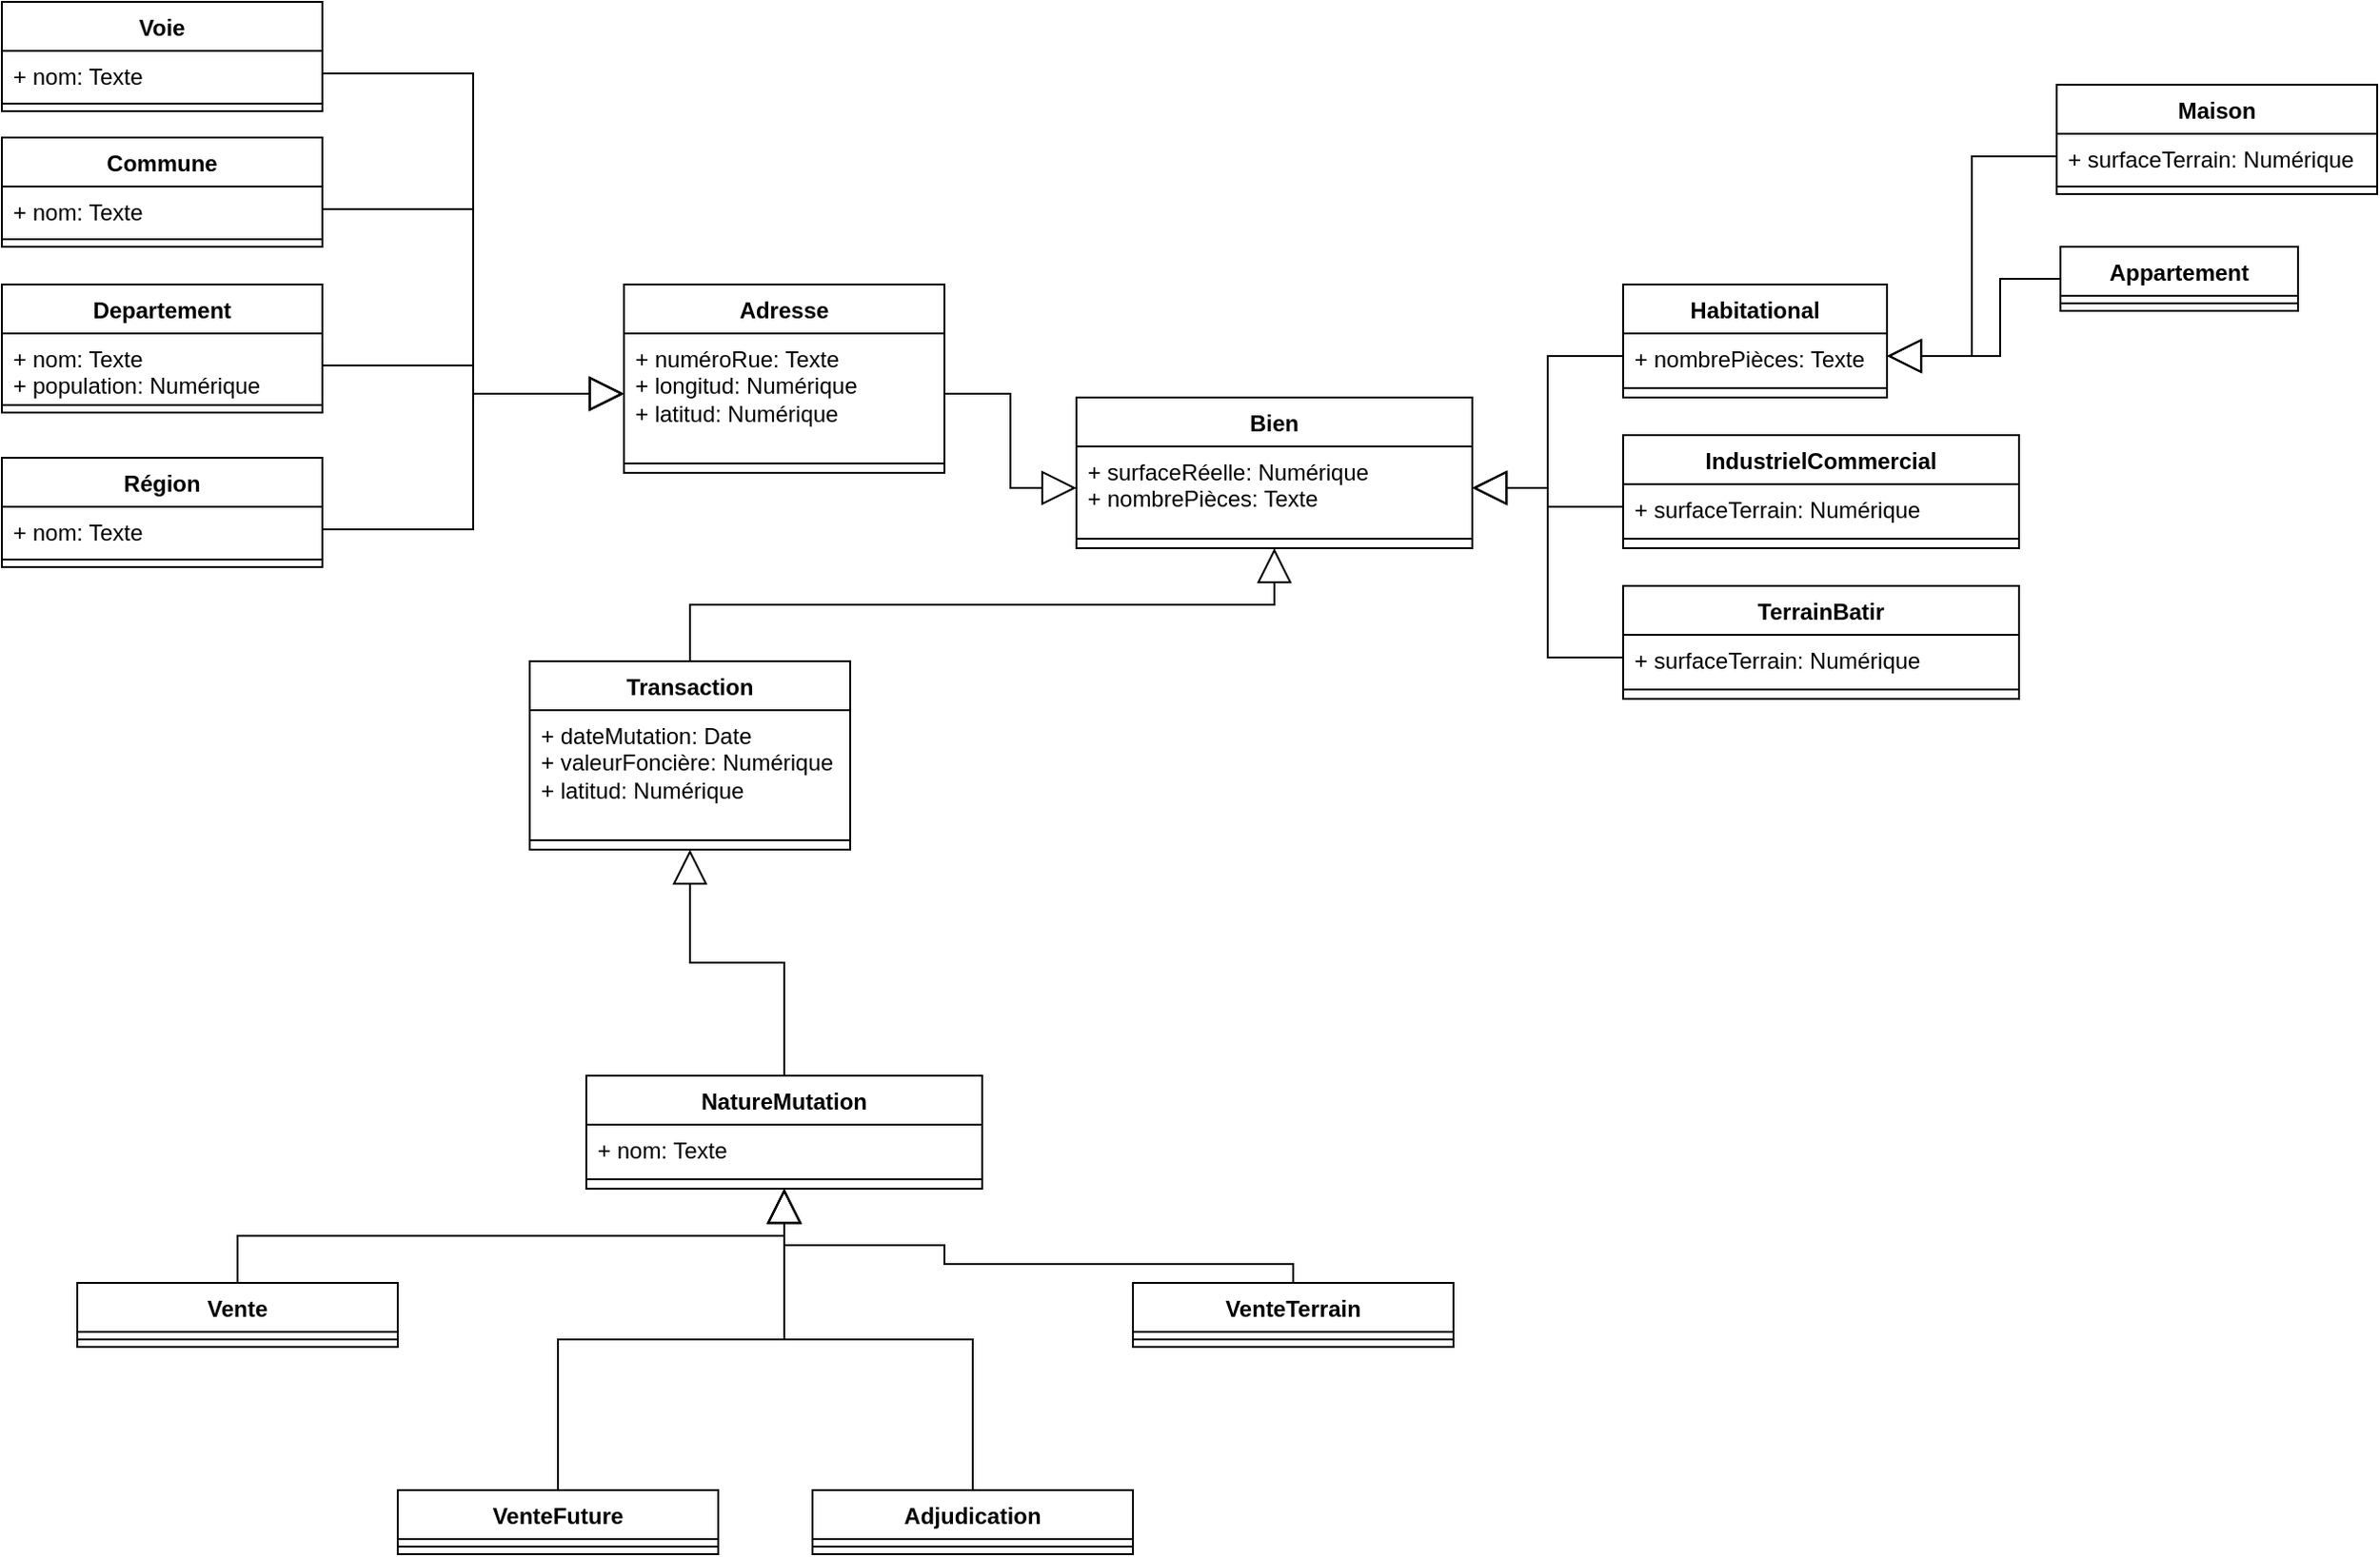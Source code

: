 <mxfile version="21.0.4" type="github">
  <diagram id="C5RBs43oDa-KdzZeNtuy" name="Page-1">
    <mxGraphModel dx="2802" dy="1067" grid="1" gridSize="10" guides="1" tooltips="1" connect="1" arrows="1" fold="1" page="1" pageScale="1" pageWidth="827" pageHeight="1169" math="0" shadow="0">
      <root>
        <mxCell id="WIyWlLk6GJQsqaUBKTNV-0" />
        <mxCell id="WIyWlLk6GJQsqaUBKTNV-1" parent="WIyWlLk6GJQsqaUBKTNV-0" />
        <mxCell id="zvFiyfZQ2bwcgoLFCZvI-0" value="Bien" style="swimlane;fontStyle=1;align=center;verticalAlign=top;childLayout=stackLayout;horizontal=1;startSize=26;horizontalStack=0;resizeParent=1;resizeParentMax=0;resizeLast=0;collapsible=1;marginBottom=0;whiteSpace=wrap;html=1;" vertex="1" parent="WIyWlLk6GJQsqaUBKTNV-1">
          <mxGeometry x="520" y="300" width="210" height="80" as="geometry" />
        </mxCell>
        <mxCell id="zvFiyfZQ2bwcgoLFCZvI-1" value="&lt;div&gt;+ surfaceRéelle: Numérique&lt;/div&gt;&lt;div&gt;+ nombrePièces: Texte&lt;br&gt;&lt;/div&gt;" style="text;strokeColor=none;fillColor=none;align=left;verticalAlign=top;spacingLeft=4;spacingRight=4;overflow=hidden;rotatable=0;points=[[0,0.5],[1,0.5]];portConstraint=eastwest;whiteSpace=wrap;html=1;" vertex="1" parent="zvFiyfZQ2bwcgoLFCZvI-0">
          <mxGeometry y="26" width="210" height="44" as="geometry" />
        </mxCell>
        <mxCell id="zvFiyfZQ2bwcgoLFCZvI-2" value="" style="line;strokeWidth=1;fillColor=none;align=left;verticalAlign=middle;spacingTop=-1;spacingLeft=3;spacingRight=3;rotatable=0;labelPosition=right;points=[];portConstraint=eastwest;strokeColor=inherit;" vertex="1" parent="zvFiyfZQ2bwcgoLFCZvI-0">
          <mxGeometry y="70" width="210" height="10" as="geometry" />
        </mxCell>
        <mxCell id="zvFiyfZQ2bwcgoLFCZvI-20" value="IndustrielCommercial" style="swimlane;fontStyle=1;align=center;verticalAlign=top;childLayout=stackLayout;horizontal=1;startSize=26;horizontalStack=0;resizeParent=1;resizeParentMax=0;resizeLast=0;collapsible=1;marginBottom=0;whiteSpace=wrap;html=1;" vertex="1" parent="WIyWlLk6GJQsqaUBKTNV-1">
          <mxGeometry x="810" y="320" width="210" height="60" as="geometry" />
        </mxCell>
        <mxCell id="zvFiyfZQ2bwcgoLFCZvI-21" value="&lt;div&gt;+ surfaceTerrain: Numérique&lt;/div&gt;&lt;div&gt;&lt;br&gt;&lt;/div&gt;&lt;div&gt;&lt;br&gt;&lt;br&gt;&lt;/div&gt;" style="text;strokeColor=none;fillColor=none;align=left;verticalAlign=top;spacingLeft=4;spacingRight=4;overflow=hidden;rotatable=0;points=[[0,0.5],[1,0.5]];portConstraint=eastwest;whiteSpace=wrap;html=1;" vertex="1" parent="zvFiyfZQ2bwcgoLFCZvI-20">
          <mxGeometry y="26" width="210" height="24" as="geometry" />
        </mxCell>
        <mxCell id="zvFiyfZQ2bwcgoLFCZvI-22" value="" style="line;strokeWidth=1;fillColor=none;align=left;verticalAlign=middle;spacingTop=-1;spacingLeft=3;spacingRight=3;rotatable=0;labelPosition=right;points=[];portConstraint=eastwest;strokeColor=inherit;" vertex="1" parent="zvFiyfZQ2bwcgoLFCZvI-20">
          <mxGeometry y="50" width="210" height="10" as="geometry" />
        </mxCell>
        <mxCell id="zvFiyfZQ2bwcgoLFCZvI-23" value="Habitational" style="swimlane;fontStyle=1;align=center;verticalAlign=top;childLayout=stackLayout;horizontal=1;startSize=26;horizontalStack=0;resizeParent=1;resizeParentMax=0;resizeLast=0;collapsible=1;marginBottom=0;whiteSpace=wrap;html=1;" vertex="1" parent="WIyWlLk6GJQsqaUBKTNV-1">
          <mxGeometry x="810" y="240" width="140" height="60" as="geometry" />
        </mxCell>
        <mxCell id="zvFiyfZQ2bwcgoLFCZvI-24" value="+ nombrePièces: Texte" style="text;strokeColor=none;fillColor=none;align=left;verticalAlign=top;spacingLeft=4;spacingRight=4;overflow=hidden;rotatable=0;points=[[0,0.5],[1,0.5]];portConstraint=eastwest;whiteSpace=wrap;html=1;" vertex="1" parent="zvFiyfZQ2bwcgoLFCZvI-23">
          <mxGeometry y="26" width="140" height="24" as="geometry" />
        </mxCell>
        <mxCell id="zvFiyfZQ2bwcgoLFCZvI-25" value="" style="line;strokeWidth=1;fillColor=none;align=left;verticalAlign=middle;spacingTop=-1;spacingLeft=3;spacingRight=3;rotatable=0;labelPosition=right;points=[];portConstraint=eastwest;strokeColor=inherit;" vertex="1" parent="zvFiyfZQ2bwcgoLFCZvI-23">
          <mxGeometry y="50" width="140" height="10" as="geometry" />
        </mxCell>
        <mxCell id="zvFiyfZQ2bwcgoLFCZvI-26" value="Appartement" style="swimlane;fontStyle=1;align=center;verticalAlign=top;childLayout=stackLayout;horizontal=1;startSize=26;horizontalStack=0;resizeParent=1;resizeParentMax=0;resizeLast=0;collapsible=1;marginBottom=0;whiteSpace=wrap;html=1;" vertex="1" parent="WIyWlLk6GJQsqaUBKTNV-1">
          <mxGeometry x="1042" y="220" width="126" height="34" as="geometry" />
        </mxCell>
        <mxCell id="zvFiyfZQ2bwcgoLFCZvI-28" value="" style="line;strokeWidth=1;fillColor=none;align=left;verticalAlign=middle;spacingTop=-1;spacingLeft=3;spacingRight=3;rotatable=0;labelPosition=right;points=[];portConstraint=eastwest;strokeColor=inherit;" vertex="1" parent="zvFiyfZQ2bwcgoLFCZvI-26">
          <mxGeometry y="26" width="126" height="8" as="geometry" />
        </mxCell>
        <mxCell id="zvFiyfZQ2bwcgoLFCZvI-33" value="Adresse" style="swimlane;fontStyle=1;align=center;verticalAlign=top;childLayout=stackLayout;horizontal=1;startSize=26;horizontalStack=0;resizeParent=1;resizeParentMax=0;resizeLast=0;collapsible=1;marginBottom=0;whiteSpace=wrap;html=1;" vertex="1" parent="WIyWlLk6GJQsqaUBKTNV-1">
          <mxGeometry x="280" y="240" width="170" height="100" as="geometry" />
        </mxCell>
        <mxCell id="zvFiyfZQ2bwcgoLFCZvI-34" value="&lt;div&gt;+ numéroRue: Texte&lt;br&gt;&lt;/div&gt;&lt;div&gt;+ longitud: Numérique&lt;/div&gt;&lt;div&gt;+ latitud: Numérique&lt;br&gt;&lt;/div&gt;" style="text;strokeColor=none;fillColor=none;align=left;verticalAlign=top;spacingLeft=4;spacingRight=4;overflow=hidden;rotatable=0;points=[[0,0.5],[1,0.5]];portConstraint=eastwest;whiteSpace=wrap;html=1;" vertex="1" parent="zvFiyfZQ2bwcgoLFCZvI-33">
          <mxGeometry y="26" width="170" height="64" as="geometry" />
        </mxCell>
        <mxCell id="zvFiyfZQ2bwcgoLFCZvI-35" value="" style="line;strokeWidth=1;fillColor=none;align=left;verticalAlign=middle;spacingTop=-1;spacingLeft=3;spacingRight=3;rotatable=0;labelPosition=right;points=[];portConstraint=eastwest;strokeColor=inherit;" vertex="1" parent="zvFiyfZQ2bwcgoLFCZvI-33">
          <mxGeometry y="90" width="170" height="10" as="geometry" />
        </mxCell>
        <mxCell id="zvFiyfZQ2bwcgoLFCZvI-36" value="NatureMutation" style="swimlane;fontStyle=1;align=center;verticalAlign=top;childLayout=stackLayout;horizontal=1;startSize=26;horizontalStack=0;resizeParent=1;resizeParentMax=0;resizeLast=0;collapsible=1;marginBottom=0;whiteSpace=wrap;html=1;" vertex="1" parent="WIyWlLk6GJQsqaUBKTNV-1">
          <mxGeometry x="260" y="660" width="210" height="60" as="geometry" />
        </mxCell>
        <mxCell id="zvFiyfZQ2bwcgoLFCZvI-37" value="&lt;div&gt;+ nom: Texte&lt;br&gt;&lt;/div&gt;&lt;div&gt;&lt;br&gt;&lt;/div&gt;&lt;div&gt;&lt;br&gt;&lt;br&gt;&lt;/div&gt;" style="text;strokeColor=none;fillColor=none;align=left;verticalAlign=top;spacingLeft=4;spacingRight=4;overflow=hidden;rotatable=0;points=[[0,0.5],[1,0.5]];portConstraint=eastwest;whiteSpace=wrap;html=1;" vertex="1" parent="zvFiyfZQ2bwcgoLFCZvI-36">
          <mxGeometry y="26" width="210" height="24" as="geometry" />
        </mxCell>
        <mxCell id="zvFiyfZQ2bwcgoLFCZvI-38" value="" style="line;strokeWidth=1;fillColor=none;align=left;verticalAlign=middle;spacingTop=-1;spacingLeft=3;spacingRight=3;rotatable=0;labelPosition=right;points=[];portConstraint=eastwest;strokeColor=inherit;" vertex="1" parent="zvFiyfZQ2bwcgoLFCZvI-36">
          <mxGeometry y="50" width="210" height="10" as="geometry" />
        </mxCell>
        <mxCell id="zvFiyfZQ2bwcgoLFCZvI-39" value="Commune" style="swimlane;fontStyle=1;align=center;verticalAlign=top;childLayout=stackLayout;horizontal=1;startSize=26;horizontalStack=0;resizeParent=1;resizeParentMax=0;resizeLast=0;collapsible=1;marginBottom=0;whiteSpace=wrap;html=1;" vertex="1" parent="WIyWlLk6GJQsqaUBKTNV-1">
          <mxGeometry x="-50" y="162" width="170" height="58" as="geometry" />
        </mxCell>
        <mxCell id="zvFiyfZQ2bwcgoLFCZvI-40" value="&lt;div&gt;+ nom: Texte&lt;br&gt;&lt;/div&gt;&lt;div&gt;&lt;br&gt;&lt;/div&gt;&lt;div&gt;&lt;br&gt;&lt;/div&gt;" style="text;strokeColor=none;fillColor=none;align=left;verticalAlign=top;spacingLeft=4;spacingRight=4;overflow=hidden;rotatable=0;points=[[0,0.5],[1,0.5]];portConstraint=eastwest;whiteSpace=wrap;html=1;" vertex="1" parent="zvFiyfZQ2bwcgoLFCZvI-39">
          <mxGeometry y="26" width="170" height="24" as="geometry" />
        </mxCell>
        <mxCell id="zvFiyfZQ2bwcgoLFCZvI-41" value="" style="line;strokeWidth=1;fillColor=none;align=left;verticalAlign=middle;spacingTop=-1;spacingLeft=3;spacingRight=3;rotatable=0;labelPosition=right;points=[];portConstraint=eastwest;strokeColor=inherit;" vertex="1" parent="zvFiyfZQ2bwcgoLFCZvI-39">
          <mxGeometry y="50" width="170" height="8" as="geometry" />
        </mxCell>
        <mxCell id="zvFiyfZQ2bwcgoLFCZvI-42" value="Maison" style="swimlane;fontStyle=1;align=center;verticalAlign=top;childLayout=stackLayout;horizontal=1;startSize=26;horizontalStack=0;resizeParent=1;resizeParentMax=0;resizeLast=0;collapsible=1;marginBottom=0;whiteSpace=wrap;html=1;" vertex="1" parent="WIyWlLk6GJQsqaUBKTNV-1">
          <mxGeometry x="1040" y="134" width="170" height="58" as="geometry" />
        </mxCell>
        <mxCell id="zvFiyfZQ2bwcgoLFCZvI-43" value="&lt;div&gt;+ surfaceTerrain: Numérique&lt;/div&gt;&lt;div&gt;&lt;br&gt;&lt;/div&gt;&lt;div&gt;&lt;br&gt;&lt;/div&gt;" style="text;strokeColor=none;fillColor=none;align=left;verticalAlign=top;spacingLeft=4;spacingRight=4;overflow=hidden;rotatable=0;points=[[0,0.5],[1,0.5]];portConstraint=eastwest;whiteSpace=wrap;html=1;" vertex="1" parent="zvFiyfZQ2bwcgoLFCZvI-42">
          <mxGeometry y="26" width="170" height="24" as="geometry" />
        </mxCell>
        <mxCell id="zvFiyfZQ2bwcgoLFCZvI-44" value="" style="line;strokeWidth=1;fillColor=none;align=left;verticalAlign=middle;spacingTop=-1;spacingLeft=3;spacingRight=3;rotatable=0;labelPosition=right;points=[];portConstraint=eastwest;strokeColor=inherit;" vertex="1" parent="zvFiyfZQ2bwcgoLFCZvI-42">
          <mxGeometry y="50" width="170" height="8" as="geometry" />
        </mxCell>
        <mxCell id="zvFiyfZQ2bwcgoLFCZvI-48" value="Departement" style="swimlane;fontStyle=1;align=center;verticalAlign=top;childLayout=stackLayout;horizontal=1;startSize=26;horizontalStack=0;resizeParent=1;resizeParentMax=0;resizeLast=0;collapsible=1;marginBottom=0;whiteSpace=wrap;html=1;" vertex="1" parent="WIyWlLk6GJQsqaUBKTNV-1">
          <mxGeometry x="-50" y="240" width="170" height="68" as="geometry" />
        </mxCell>
        <mxCell id="zvFiyfZQ2bwcgoLFCZvI-49" value="&lt;div&gt;+ nom: Texte&lt;/div&gt;&lt;div&gt;+ population: Numérique&lt;br&gt;&lt;/div&gt;&lt;div&gt;&lt;br&gt;&lt;/div&gt;&lt;div&gt;&lt;br&gt;&lt;/div&gt;" style="text;strokeColor=none;fillColor=none;align=left;verticalAlign=top;spacingLeft=4;spacingRight=4;overflow=hidden;rotatable=0;points=[[0,0.5],[1,0.5]];portConstraint=eastwest;whiteSpace=wrap;html=1;" vertex="1" parent="zvFiyfZQ2bwcgoLFCZvI-48">
          <mxGeometry y="26" width="170" height="34" as="geometry" />
        </mxCell>
        <mxCell id="zvFiyfZQ2bwcgoLFCZvI-50" value="" style="line;strokeWidth=1;fillColor=none;align=left;verticalAlign=middle;spacingTop=-1;spacingLeft=3;spacingRight=3;rotatable=0;labelPosition=right;points=[];portConstraint=eastwest;strokeColor=inherit;" vertex="1" parent="zvFiyfZQ2bwcgoLFCZvI-48">
          <mxGeometry y="60" width="170" height="8" as="geometry" />
        </mxCell>
        <mxCell id="zvFiyfZQ2bwcgoLFCZvI-51" value="Région" style="swimlane;fontStyle=1;align=center;verticalAlign=top;childLayout=stackLayout;horizontal=1;startSize=26;horizontalStack=0;resizeParent=1;resizeParentMax=0;resizeLast=0;collapsible=1;marginBottom=0;whiteSpace=wrap;html=1;" vertex="1" parent="WIyWlLk6GJQsqaUBKTNV-1">
          <mxGeometry x="-50" y="332" width="170" height="58" as="geometry" />
        </mxCell>
        <mxCell id="zvFiyfZQ2bwcgoLFCZvI-52" value="&lt;div&gt;+ nom: Texte&lt;br&gt;&lt;/div&gt;&lt;div&gt;&lt;br&gt;&lt;/div&gt;&lt;div&gt;&lt;br&gt;&lt;/div&gt;" style="text;strokeColor=none;fillColor=none;align=left;verticalAlign=top;spacingLeft=4;spacingRight=4;overflow=hidden;rotatable=0;points=[[0,0.5],[1,0.5]];portConstraint=eastwest;whiteSpace=wrap;html=1;" vertex="1" parent="zvFiyfZQ2bwcgoLFCZvI-51">
          <mxGeometry y="26" width="170" height="24" as="geometry" />
        </mxCell>
        <mxCell id="zvFiyfZQ2bwcgoLFCZvI-53" value="" style="line;strokeWidth=1;fillColor=none;align=left;verticalAlign=middle;spacingTop=-1;spacingLeft=3;spacingRight=3;rotatable=0;labelPosition=right;points=[];portConstraint=eastwest;strokeColor=inherit;" vertex="1" parent="zvFiyfZQ2bwcgoLFCZvI-51">
          <mxGeometry y="50" width="170" height="8" as="geometry" />
        </mxCell>
        <mxCell id="zvFiyfZQ2bwcgoLFCZvI-54" value="Voie" style="swimlane;fontStyle=1;align=center;verticalAlign=top;childLayout=stackLayout;horizontal=1;startSize=26;horizontalStack=0;resizeParent=1;resizeParentMax=0;resizeLast=0;collapsible=1;marginBottom=0;whiteSpace=wrap;html=1;" vertex="1" parent="WIyWlLk6GJQsqaUBKTNV-1">
          <mxGeometry x="-50" y="90" width="170" height="58" as="geometry" />
        </mxCell>
        <mxCell id="zvFiyfZQ2bwcgoLFCZvI-55" value="&lt;div&gt;+ nom: Texte&lt;br&gt;&lt;/div&gt;&lt;div&gt;&lt;br&gt;&lt;/div&gt;&lt;div&gt;&lt;br&gt;&lt;/div&gt;" style="text;strokeColor=none;fillColor=none;align=left;verticalAlign=top;spacingLeft=4;spacingRight=4;overflow=hidden;rotatable=0;points=[[0,0.5],[1,0.5]];portConstraint=eastwest;whiteSpace=wrap;html=1;" vertex="1" parent="zvFiyfZQ2bwcgoLFCZvI-54">
          <mxGeometry y="26" width="170" height="24" as="geometry" />
        </mxCell>
        <mxCell id="zvFiyfZQ2bwcgoLFCZvI-56" value="" style="line;strokeWidth=1;fillColor=none;align=left;verticalAlign=middle;spacingTop=-1;spacingLeft=3;spacingRight=3;rotatable=0;labelPosition=right;points=[];portConstraint=eastwest;strokeColor=inherit;" vertex="1" parent="zvFiyfZQ2bwcgoLFCZvI-54">
          <mxGeometry y="50" width="170" height="8" as="geometry" />
        </mxCell>
        <mxCell id="zvFiyfZQ2bwcgoLFCZvI-57" value="Transaction" style="swimlane;fontStyle=1;align=center;verticalAlign=top;childLayout=stackLayout;horizontal=1;startSize=26;horizontalStack=0;resizeParent=1;resizeParentMax=0;resizeLast=0;collapsible=1;marginBottom=0;whiteSpace=wrap;html=1;" vertex="1" parent="WIyWlLk6GJQsqaUBKTNV-1">
          <mxGeometry x="230" y="440" width="170" height="100" as="geometry" />
        </mxCell>
        <mxCell id="zvFiyfZQ2bwcgoLFCZvI-58" value="&lt;div&gt;+ dateMutation: Date&lt;br&gt;&lt;/div&gt;&lt;div&gt;+ valeurFoncière: Numérique&lt;br&gt;&lt;/div&gt;&lt;div&gt;+ latitud: Numérique&lt;br&gt;&lt;/div&gt;" style="text;strokeColor=none;fillColor=none;align=left;verticalAlign=top;spacingLeft=4;spacingRight=4;overflow=hidden;rotatable=0;points=[[0,0.5],[1,0.5]];portConstraint=eastwest;whiteSpace=wrap;html=1;" vertex="1" parent="zvFiyfZQ2bwcgoLFCZvI-57">
          <mxGeometry y="26" width="170" height="64" as="geometry" />
        </mxCell>
        <mxCell id="zvFiyfZQ2bwcgoLFCZvI-59" value="" style="line;strokeWidth=1;fillColor=none;align=left;verticalAlign=middle;spacingTop=-1;spacingLeft=3;spacingRight=3;rotatable=0;labelPosition=right;points=[];portConstraint=eastwest;strokeColor=inherit;" vertex="1" parent="zvFiyfZQ2bwcgoLFCZvI-57">
          <mxGeometry y="90" width="170" height="10" as="geometry" />
        </mxCell>
        <mxCell id="zvFiyfZQ2bwcgoLFCZvI-60" value="TerrainBatir" style="swimlane;fontStyle=1;align=center;verticalAlign=top;childLayout=stackLayout;horizontal=1;startSize=26;horizontalStack=0;resizeParent=1;resizeParentMax=0;resizeLast=0;collapsible=1;marginBottom=0;whiteSpace=wrap;html=1;" vertex="1" parent="WIyWlLk6GJQsqaUBKTNV-1">
          <mxGeometry x="810" y="400" width="210" height="60" as="geometry" />
        </mxCell>
        <mxCell id="zvFiyfZQ2bwcgoLFCZvI-61" value="&lt;div&gt;+ surfaceTerrain: Numérique&lt;/div&gt;&lt;div&gt;&lt;br&gt;&lt;/div&gt;&lt;div&gt;&lt;br&gt;&lt;br&gt;&lt;/div&gt;" style="text;strokeColor=none;fillColor=none;align=left;verticalAlign=top;spacingLeft=4;spacingRight=4;overflow=hidden;rotatable=0;points=[[0,0.5],[1,0.5]];portConstraint=eastwest;whiteSpace=wrap;html=1;" vertex="1" parent="zvFiyfZQ2bwcgoLFCZvI-60">
          <mxGeometry y="26" width="210" height="24" as="geometry" />
        </mxCell>
        <mxCell id="zvFiyfZQ2bwcgoLFCZvI-62" value="" style="line;strokeWidth=1;fillColor=none;align=left;verticalAlign=middle;spacingTop=-1;spacingLeft=3;spacingRight=3;rotatable=0;labelPosition=right;points=[];portConstraint=eastwest;strokeColor=inherit;" vertex="1" parent="zvFiyfZQ2bwcgoLFCZvI-60">
          <mxGeometry y="50" width="210" height="10" as="geometry" />
        </mxCell>
        <mxCell id="zvFiyfZQ2bwcgoLFCZvI-63" value="Vente" style="swimlane;fontStyle=1;align=center;verticalAlign=top;childLayout=stackLayout;horizontal=1;startSize=26;horizontalStack=0;resizeParent=1;resizeParentMax=0;resizeLast=0;collapsible=1;marginBottom=0;whiteSpace=wrap;html=1;" vertex="1" parent="WIyWlLk6GJQsqaUBKTNV-1">
          <mxGeometry x="-10" y="770" width="170" height="34" as="geometry" />
        </mxCell>
        <mxCell id="zvFiyfZQ2bwcgoLFCZvI-65" value="" style="line;strokeWidth=1;fillColor=none;align=left;verticalAlign=middle;spacingTop=-1;spacingLeft=3;spacingRight=3;rotatable=0;labelPosition=right;points=[];portConstraint=eastwest;strokeColor=inherit;" vertex="1" parent="zvFiyfZQ2bwcgoLFCZvI-63">
          <mxGeometry y="26" width="170" height="8" as="geometry" />
        </mxCell>
        <mxCell id="zvFiyfZQ2bwcgoLFCZvI-66" value="VenteFuture" style="swimlane;fontStyle=1;align=center;verticalAlign=top;childLayout=stackLayout;horizontal=1;startSize=26;horizontalStack=0;resizeParent=1;resizeParentMax=0;resizeLast=0;collapsible=1;marginBottom=0;whiteSpace=wrap;html=1;" vertex="1" parent="WIyWlLk6GJQsqaUBKTNV-1">
          <mxGeometry x="160" y="880" width="170" height="34" as="geometry" />
        </mxCell>
        <mxCell id="zvFiyfZQ2bwcgoLFCZvI-68" value="" style="line;strokeWidth=1;fillColor=none;align=left;verticalAlign=middle;spacingTop=-1;spacingLeft=3;spacingRight=3;rotatable=0;labelPosition=right;points=[];portConstraint=eastwest;strokeColor=inherit;" vertex="1" parent="zvFiyfZQ2bwcgoLFCZvI-66">
          <mxGeometry y="26" width="170" height="8" as="geometry" />
        </mxCell>
        <mxCell id="zvFiyfZQ2bwcgoLFCZvI-69" value="Adjudication" style="swimlane;fontStyle=1;align=center;verticalAlign=top;childLayout=stackLayout;horizontal=1;startSize=26;horizontalStack=0;resizeParent=1;resizeParentMax=0;resizeLast=0;collapsible=1;marginBottom=0;whiteSpace=wrap;html=1;" vertex="1" parent="WIyWlLk6GJQsqaUBKTNV-1">
          <mxGeometry x="380" y="880" width="170" height="34" as="geometry" />
        </mxCell>
        <mxCell id="zvFiyfZQ2bwcgoLFCZvI-71" value="" style="line;strokeWidth=1;fillColor=none;align=left;verticalAlign=middle;spacingTop=-1;spacingLeft=3;spacingRight=3;rotatable=0;labelPosition=right;points=[];portConstraint=eastwest;strokeColor=inherit;" vertex="1" parent="zvFiyfZQ2bwcgoLFCZvI-69">
          <mxGeometry y="26" width="170" height="8" as="geometry" />
        </mxCell>
        <mxCell id="zvFiyfZQ2bwcgoLFCZvI-72" value="VenteTerrain" style="swimlane;fontStyle=1;align=center;verticalAlign=top;childLayout=stackLayout;horizontal=1;startSize=26;horizontalStack=0;resizeParent=1;resizeParentMax=0;resizeLast=0;collapsible=1;marginBottom=0;whiteSpace=wrap;html=1;" vertex="1" parent="WIyWlLk6GJQsqaUBKTNV-1">
          <mxGeometry x="550" y="770" width="170" height="34" as="geometry" />
        </mxCell>
        <mxCell id="zvFiyfZQ2bwcgoLFCZvI-74" value="" style="line;strokeWidth=1;fillColor=none;align=left;verticalAlign=middle;spacingTop=-1;spacingLeft=3;spacingRight=3;rotatable=0;labelPosition=right;points=[];portConstraint=eastwest;strokeColor=inherit;" vertex="1" parent="zvFiyfZQ2bwcgoLFCZvI-72">
          <mxGeometry y="26" width="170" height="8" as="geometry" />
        </mxCell>
        <mxCell id="zvFiyfZQ2bwcgoLFCZvI-76" value="&lt;div&gt;&lt;br&gt;&lt;/div&gt;&lt;div&gt;&lt;br&gt;&lt;/div&gt;" style="endArrow=block;endSize=16;endFill=0;html=1;exitX=0.5;exitY=0;exitDx=0;exitDy=0;rounded=0;edgeStyle=orthogonalEdgeStyle;entryX=0.5;entryY=1;entryDx=0;entryDy=0;" edge="1" parent="WIyWlLk6GJQsqaUBKTNV-1" source="zvFiyfZQ2bwcgoLFCZvI-63" target="zvFiyfZQ2bwcgoLFCZvI-36">
          <mxGeometry x="-0.059" y="-35" width="160" relative="1" as="geometry">
            <mxPoint x="60" y="640" as="sourcePoint" />
            <mxPoint x="280" y="730" as="targetPoint" />
            <mxPoint as="offset" />
          </mxGeometry>
        </mxCell>
        <mxCell id="zvFiyfZQ2bwcgoLFCZvI-78" value="&lt;div&gt;&lt;br&gt;&lt;/div&gt;&lt;div&gt;&lt;br&gt;&lt;/div&gt;" style="endArrow=block;endSize=16;endFill=0;html=1;exitX=0.5;exitY=0;exitDx=0;exitDy=0;entryX=0.5;entryY=1;entryDx=0;entryDy=0;rounded=0;edgeStyle=orthogonalEdgeStyle;" edge="1" parent="WIyWlLk6GJQsqaUBKTNV-1" source="zvFiyfZQ2bwcgoLFCZvI-66" target="zvFiyfZQ2bwcgoLFCZvI-36">
          <mxGeometry x="-0.059" y="-35" width="160" relative="1" as="geometry">
            <mxPoint x="85" y="780" as="sourcePoint" />
            <mxPoint x="375" y="730" as="targetPoint" />
            <mxPoint as="offset" />
          </mxGeometry>
        </mxCell>
        <mxCell id="zvFiyfZQ2bwcgoLFCZvI-79" value="&lt;div&gt;&lt;br&gt;&lt;/div&gt;&lt;div&gt;&lt;br&gt;&lt;/div&gt;" style="endArrow=block;endSize=16;endFill=0;html=1;exitX=0.5;exitY=0;exitDx=0;exitDy=0;entryX=0.5;entryY=1;entryDx=0;entryDy=0;rounded=0;edgeStyle=orthogonalEdgeStyle;" edge="1" parent="WIyWlLk6GJQsqaUBKTNV-1" source="zvFiyfZQ2bwcgoLFCZvI-69" target="zvFiyfZQ2bwcgoLFCZvI-36">
          <mxGeometry x="-0.059" y="-35" width="160" relative="1" as="geometry">
            <mxPoint x="255" y="890" as="sourcePoint" />
            <mxPoint x="385" y="740" as="targetPoint" />
            <mxPoint as="offset" />
          </mxGeometry>
        </mxCell>
        <mxCell id="zvFiyfZQ2bwcgoLFCZvI-80" value="&lt;div&gt;&lt;br&gt;&lt;/div&gt;&lt;div&gt;&lt;br&gt;&lt;/div&gt;" style="endArrow=block;endSize=16;endFill=0;html=1;exitX=0.5;exitY=0;exitDx=0;exitDy=0;entryX=0.5;entryY=1;entryDx=0;entryDy=0;rounded=0;edgeStyle=orthogonalEdgeStyle;" edge="1" parent="WIyWlLk6GJQsqaUBKTNV-1" source="zvFiyfZQ2bwcgoLFCZvI-72" target="zvFiyfZQ2bwcgoLFCZvI-36">
          <mxGeometry x="-0.059" y="-35" width="160" relative="1" as="geometry">
            <mxPoint x="475" y="890" as="sourcePoint" />
            <mxPoint x="395" y="750" as="targetPoint" />
            <mxPoint as="offset" />
            <Array as="points">
              <mxPoint x="635" y="760" />
              <mxPoint x="450" y="760" />
              <mxPoint x="450" y="750" />
              <mxPoint x="365" y="750" />
            </Array>
          </mxGeometry>
        </mxCell>
        <mxCell id="zvFiyfZQ2bwcgoLFCZvI-82" value="" style="endArrow=block;endSize=16;endFill=0;html=1;rounded=0;entryX=0.5;entryY=1;entryDx=0;entryDy=0;exitX=0.5;exitY=0;exitDx=0;exitDy=0;edgeStyle=orthogonalEdgeStyle;" edge="1" parent="WIyWlLk6GJQsqaUBKTNV-1" source="zvFiyfZQ2bwcgoLFCZvI-36" target="zvFiyfZQ2bwcgoLFCZvI-57">
          <mxGeometry width="160" relative="1" as="geometry">
            <mxPoint x="330" y="660" as="sourcePoint" />
            <mxPoint x="490" y="660" as="targetPoint" />
          </mxGeometry>
        </mxCell>
        <mxCell id="zvFiyfZQ2bwcgoLFCZvI-83" value="" style="endArrow=block;endSize=16;endFill=0;html=1;rounded=0;entryX=0.5;entryY=1;entryDx=0;entryDy=0;exitX=0.5;exitY=0;exitDx=0;exitDy=0;edgeStyle=orthogonalEdgeStyle;" edge="1" parent="WIyWlLk6GJQsqaUBKTNV-1" source="zvFiyfZQ2bwcgoLFCZvI-57" target="zvFiyfZQ2bwcgoLFCZvI-0">
          <mxGeometry width="160" relative="1" as="geometry">
            <mxPoint x="375" y="670" as="sourcePoint" />
            <mxPoint x="325" y="550" as="targetPoint" />
          </mxGeometry>
        </mxCell>
        <mxCell id="zvFiyfZQ2bwcgoLFCZvI-84" value="" style="endArrow=block;endSize=16;endFill=0;html=1;rounded=0;exitX=1;exitY=0.5;exitDx=0;exitDy=0;edgeStyle=orthogonalEdgeStyle;entryX=0;entryY=0.5;entryDx=0;entryDy=0;" edge="1" parent="WIyWlLk6GJQsqaUBKTNV-1" source="zvFiyfZQ2bwcgoLFCZvI-55" target="zvFiyfZQ2bwcgoLFCZvI-34">
          <mxGeometry width="160" relative="1" as="geometry">
            <mxPoint x="325" y="450" as="sourcePoint" />
            <mxPoint x="280" y="290" as="targetPoint" />
          </mxGeometry>
        </mxCell>
        <mxCell id="zvFiyfZQ2bwcgoLFCZvI-85" value="" style="endArrow=block;endSize=16;endFill=0;html=1;rounded=0;exitX=1;exitY=0.5;exitDx=0;exitDy=0;edgeStyle=orthogonalEdgeStyle;entryX=0;entryY=0.5;entryDx=0;entryDy=0;" edge="1" parent="WIyWlLk6GJQsqaUBKTNV-1" source="zvFiyfZQ2bwcgoLFCZvI-40" target="zvFiyfZQ2bwcgoLFCZvI-34">
          <mxGeometry width="160" relative="1" as="geometry">
            <mxPoint x="130" y="138" as="sourcePoint" />
            <mxPoint x="280" y="290" as="targetPoint" />
          </mxGeometry>
        </mxCell>
        <mxCell id="zvFiyfZQ2bwcgoLFCZvI-88" value="" style="endArrow=block;endSize=16;endFill=0;html=1;rounded=0;exitX=1;exitY=0.5;exitDx=0;exitDy=0;edgeStyle=orthogonalEdgeStyle;entryX=0;entryY=0.5;entryDx=0;entryDy=0;" edge="1" parent="WIyWlLk6GJQsqaUBKTNV-1" source="zvFiyfZQ2bwcgoLFCZvI-49" target="zvFiyfZQ2bwcgoLFCZvI-34">
          <mxGeometry width="160" relative="1" as="geometry">
            <mxPoint x="330" y="480" as="sourcePoint" />
            <mxPoint x="180" y="300" as="targetPoint" />
          </mxGeometry>
        </mxCell>
        <mxCell id="zvFiyfZQ2bwcgoLFCZvI-89" value="" style="endArrow=block;endSize=16;endFill=0;html=1;rounded=0;exitX=1;exitY=0.5;exitDx=0;exitDy=0;entryX=0;entryY=0.5;entryDx=0;entryDy=0;edgeStyle=orthogonalEdgeStyle;" edge="1" parent="WIyWlLk6GJQsqaUBKTNV-1" source="zvFiyfZQ2bwcgoLFCZvI-52" target="zvFiyfZQ2bwcgoLFCZvI-34">
          <mxGeometry width="160" relative="1" as="geometry">
            <mxPoint x="340" y="370" as="sourcePoint" />
            <mxPoint x="500" y="370" as="targetPoint" />
          </mxGeometry>
        </mxCell>
        <mxCell id="zvFiyfZQ2bwcgoLFCZvI-90" value="" style="endArrow=block;endSize=16;endFill=0;html=1;rounded=0;exitX=1;exitY=0.5;exitDx=0;exitDy=0;entryX=0;entryY=0.5;entryDx=0;entryDy=0;edgeStyle=orthogonalEdgeStyle;" edge="1" parent="WIyWlLk6GJQsqaUBKTNV-1" source="zvFiyfZQ2bwcgoLFCZvI-34" target="zvFiyfZQ2bwcgoLFCZvI-1">
          <mxGeometry x="0.117" y="15" width="160" relative="1" as="geometry">
            <mxPoint x="690" y="510" as="sourcePoint" />
            <mxPoint x="850" y="510" as="targetPoint" />
            <mxPoint as="offset" />
          </mxGeometry>
        </mxCell>
        <mxCell id="zvFiyfZQ2bwcgoLFCZvI-91" value="" style="endArrow=block;endSize=16;endFill=0;html=1;rounded=0;exitX=0;exitY=0.5;exitDx=0;exitDy=0;edgeStyle=orthogonalEdgeStyle;entryX=1;entryY=0.5;entryDx=0;entryDy=0;" edge="1" parent="WIyWlLk6GJQsqaUBKTNV-1" source="zvFiyfZQ2bwcgoLFCZvI-24" target="zvFiyfZQ2bwcgoLFCZvI-1">
          <mxGeometry x="0.117" y="15" width="160" relative="1" as="geometry">
            <mxPoint x="460" y="308" as="sourcePoint" />
            <mxPoint x="580" y="278" as="targetPoint" />
            <mxPoint as="offset" />
          </mxGeometry>
        </mxCell>
        <mxCell id="zvFiyfZQ2bwcgoLFCZvI-92" value="" style="endArrow=block;endSize=16;endFill=0;html=1;rounded=0;exitX=0;exitY=0.5;exitDx=0;exitDy=0;edgeStyle=orthogonalEdgeStyle;entryX=1;entryY=0.5;entryDx=0;entryDy=0;" edge="1" parent="WIyWlLk6GJQsqaUBKTNV-1" source="zvFiyfZQ2bwcgoLFCZvI-21" target="zvFiyfZQ2bwcgoLFCZvI-1">
          <mxGeometry x="0.117" y="15" width="160" relative="1" as="geometry">
            <mxPoint x="810" y="210" as="sourcePoint" />
            <mxPoint x="580" y="210" as="targetPoint" />
            <mxPoint as="offset" />
          </mxGeometry>
        </mxCell>
        <mxCell id="zvFiyfZQ2bwcgoLFCZvI-93" value="" style="endArrow=block;endSize=16;endFill=0;html=1;rounded=0;exitX=0;exitY=0.5;exitDx=0;exitDy=0;edgeStyle=orthogonalEdgeStyle;entryX=1;entryY=0.5;entryDx=0;entryDy=0;" edge="1" parent="WIyWlLk6GJQsqaUBKTNV-1" source="zvFiyfZQ2bwcgoLFCZvI-61" target="zvFiyfZQ2bwcgoLFCZvI-1">
          <mxGeometry x="0.117" y="15" width="160" relative="1" as="geometry">
            <mxPoint x="980" y="520" as="sourcePoint" />
            <mxPoint x="730" y="500" as="targetPoint" />
            <mxPoint as="offset" />
          </mxGeometry>
        </mxCell>
        <mxCell id="zvFiyfZQ2bwcgoLFCZvI-94" value="" style="endArrow=block;endSize=16;endFill=0;html=1;rounded=0;exitX=0;exitY=0.5;exitDx=0;exitDy=0;edgeStyle=orthogonalEdgeStyle;entryX=1;entryY=0.5;entryDx=0;entryDy=0;" edge="1" parent="WIyWlLk6GJQsqaUBKTNV-1" source="zvFiyfZQ2bwcgoLFCZvI-43" target="zvFiyfZQ2bwcgoLFCZvI-24">
          <mxGeometry x="0.117" y="15" width="160" relative="1" as="geometry">
            <mxPoint x="810" y="147.33" as="sourcePoint" />
            <mxPoint x="580" y="147.33" as="targetPoint" />
            <mxPoint as="offset" />
          </mxGeometry>
        </mxCell>
        <mxCell id="zvFiyfZQ2bwcgoLFCZvI-95" value="" style="endArrow=block;endSize=16;endFill=0;html=1;rounded=0;exitX=0;exitY=0.5;exitDx=0;exitDy=0;edgeStyle=orthogonalEdgeStyle;entryX=1;entryY=0.5;entryDx=0;entryDy=0;" edge="1" parent="WIyWlLk6GJQsqaUBKTNV-1" source="zvFiyfZQ2bwcgoLFCZvI-26" target="zvFiyfZQ2bwcgoLFCZvI-24">
          <mxGeometry x="0.117" y="15" width="160" relative="1" as="geometry">
            <mxPoint x="1050" y="182" as="sourcePoint" />
            <mxPoint x="960" y="288" as="targetPoint" />
            <mxPoint as="offset" />
            <Array as="points">
              <mxPoint x="1010" y="237" />
              <mxPoint x="1010" y="278" />
            </Array>
          </mxGeometry>
        </mxCell>
      </root>
    </mxGraphModel>
  </diagram>
</mxfile>
